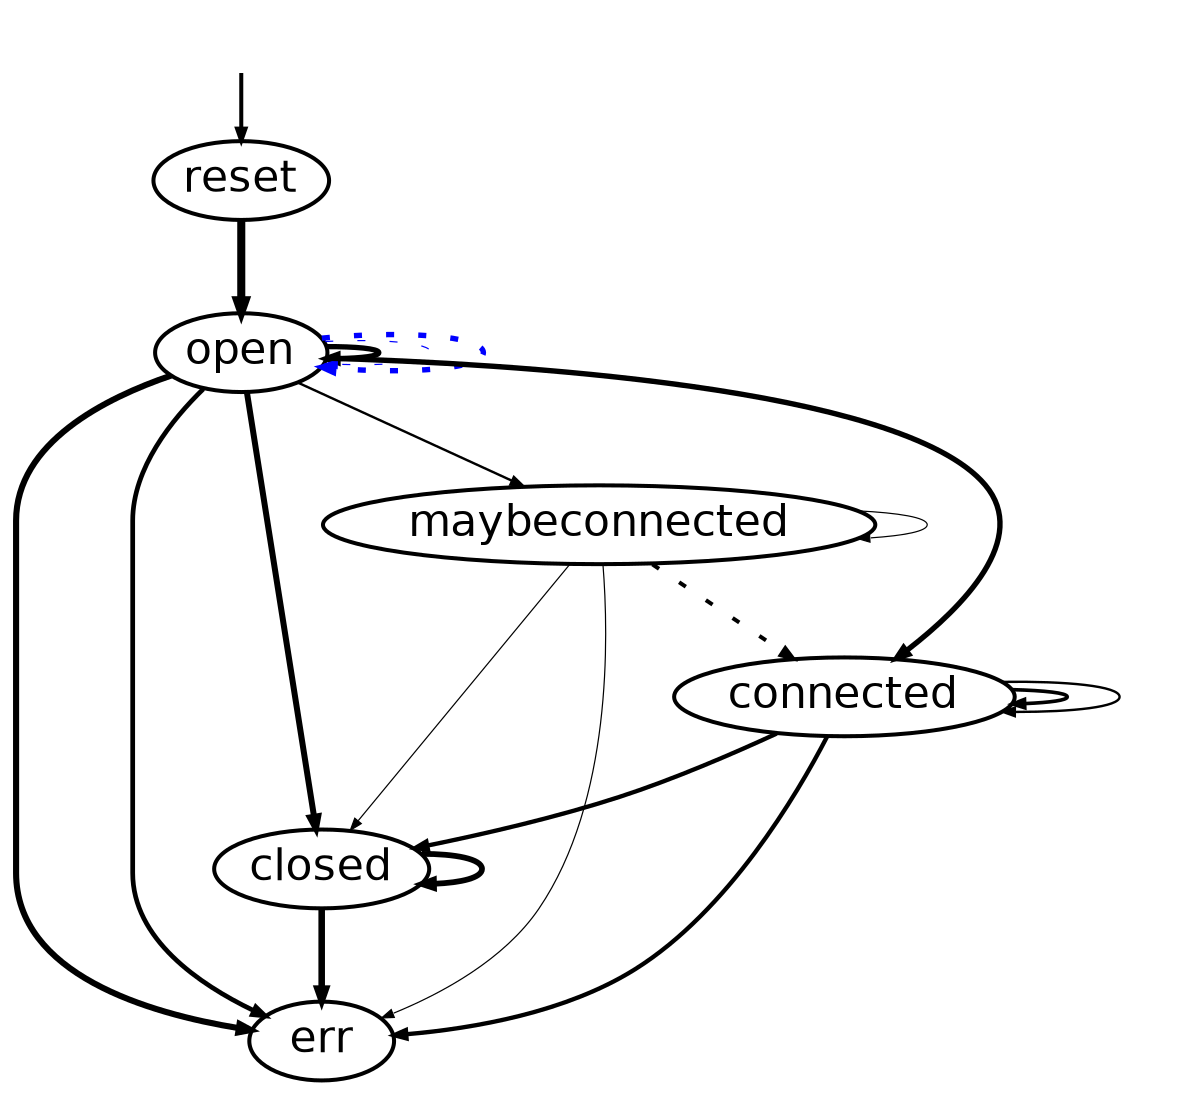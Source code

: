 digraph model {
  orientation = portrait;
  graph [ rankdir = "TB", ranksep="0.08", nodesep="0.18", size="8!" ];
  node [ fontname = "Helvetica", fontsize="11.0", shape="ellipse", margin="0.01", height="0.1", width="0.5" ];
  edge [ fontname = "Helvetica", arrowsize=".3", arrowhead="normal", fontsize="6.0", margin="0.05" ];
None [shape=none, style=invis, width=0.1, height=0.1];
None->reset;
{rank = source; None}
reset->open[penwidth="2.0043213737826426",label = " "];open->err[penwidth="1.5185139398778875",label = " "];open->open[penwidth="1.3222192947339193",label = " "];open->closed[penwidth="1.4913616938342726",label = " "];closed->err[penwidth="1.6334684555795864",label = " "];closed->closed[penwidth="1.4313637641589874",label = " "];open->maybeconnected[penwidth="0.6020599913279624",label = " "];maybeconnected->err[penwidth="0.3010299956639812",label = " "];maybeconnected->closed[penwidth="0.3010299956639812",label = " "];open->open[style=dotted, color=blue,penwidth="0.3010299956639812",label = " "];maybeconnected->maybeconnected[penwidth="0.3010299956639812",label = " "];maybeconnected->connected[style=dotted];connected->connected[penwidth="0.9030899869919435",label = " "];connected->closed[penwidth="1.0791812460476249",label = " "];open->err[penwidth="1.1760912590556813",label = " "];open->open[style=dotted, color=blue,penwidth="1.3424226808222062",label = " "];open->connected[penwidth="1.3424226808222062",label = " "];connected->err[penwidth="1.0791812460476249",label = " "];connected->connected[penwidth="0.6020599913279624",label = " "];}
